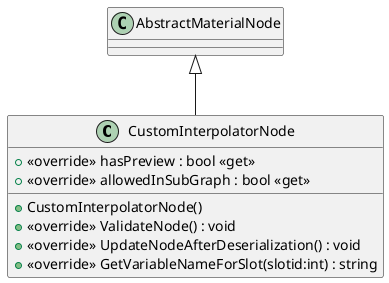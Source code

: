 @startuml
class CustomInterpolatorNode {
    + <<override>> hasPreview : bool <<get>>
    + <<override>> allowedInSubGraph : bool <<get>>
    + CustomInterpolatorNode()
    + <<override>> ValidateNode() : void
    + <<override>> UpdateNodeAfterDeserialization() : void
    + <<override>> GetVariableNameForSlot(slotid:int) : string
}
AbstractMaterialNode <|-- CustomInterpolatorNode
@enduml

